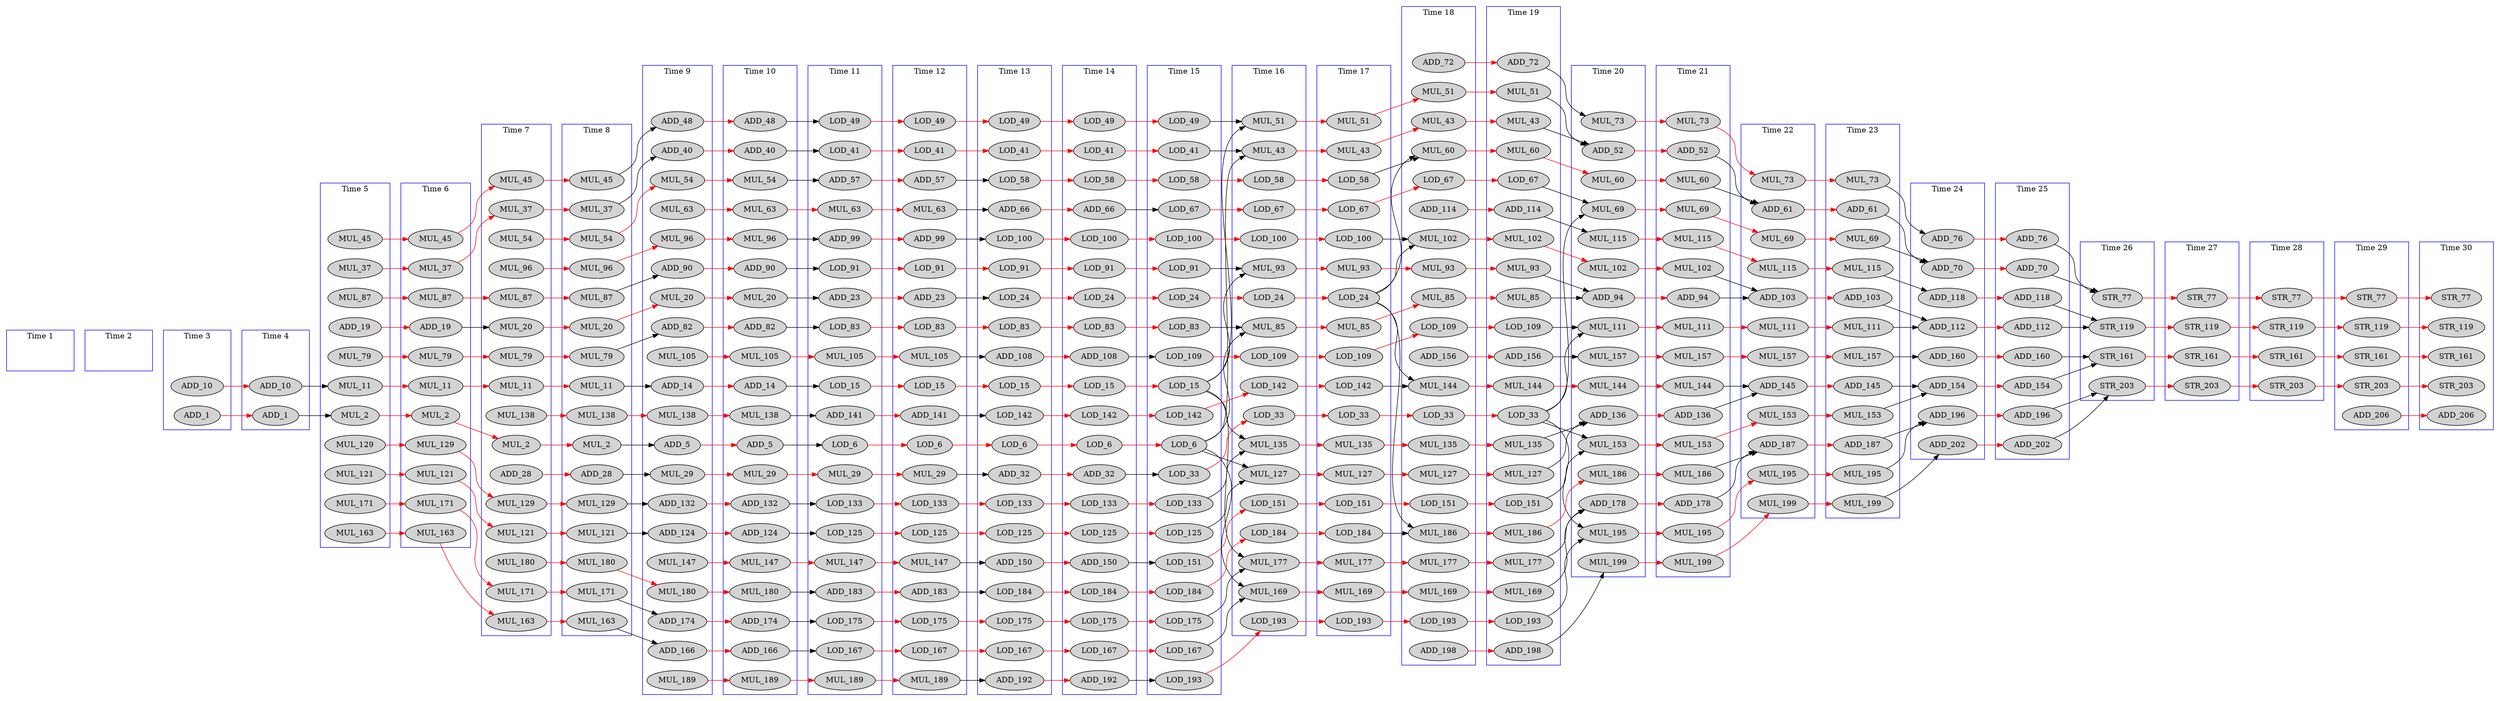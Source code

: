 digraph matmul_dfg__3 {
  rankdir = LR;
  newrank="true"
  subgraph cluster_1 {
    rank=same;
    node [style=filled];
    label = "Time 1";
    color = blue;
    pseudo_1 [style=invis];
  }
  subgraph cluster_2 {
    rank=same;
    node [style=filled];
    label = "Time 2";
    color = blue;
    pseudo_2 [style=invis];
  }
  subgraph cluster_3 {
    rank=same;
    node [style=filled];
    label = "Time 3";
    color = blue;
    pseudo_3 [style=invis];
    ADD_1_0 [label=ADD_1]
    ADD_10_0 [label=ADD_10]
  }
  subgraph cluster_4 {
    rank=same;
    node [style=filled];
    label = "Time 4";
    color = blue;
    pseudo_4 [style=invis];
    ADD_1_1 [label=ADD_1]
    ADD_10_1 [label=ADD_10]
  }
  subgraph cluster_5 {
    rank=same;
    node [style=filled];
    label = "Time 5";
    color = blue;
    pseudo_5 [style=invis];
    MUL_2_0 [label=MUL_2]
    MUL_11_0 [label=MUL_11]
    ADD_19_0 [label=ADD_19]
    MUL_37_0 [label=MUL_37]
    MUL_45_0 [label=MUL_45]
    MUL_79_0 [label=MUL_79]
    MUL_87_0 [label=MUL_87]
    MUL_121_0 [label=MUL_121]
    MUL_129_0 [label=MUL_129]
    MUL_163_0 [label=MUL_163]
    MUL_171_0 [label=MUL_171]
  }
  subgraph cluster_6 {
    rank=same;
    node [style=filled];
    label = "Time 6";
    color = blue;
    pseudo_6 [style=invis];
    MUL_2_1 [label=MUL_2]
    MUL_11_1 [label=MUL_11]
    ADD_19_1 [label=ADD_19]
    MUL_37_1 [label=MUL_37]
    MUL_45_1 [label=MUL_45]
    MUL_79_1 [label=MUL_79]
    MUL_87_1 [label=MUL_87]
    MUL_121_1 [label=MUL_121]
    MUL_129_1 [label=MUL_129]
    MUL_163_1 [label=MUL_163]
    MUL_171_1 [label=MUL_171]
  }
  subgraph cluster_7 {
    rank=same;
    node [style=filled];
    label = "Time 7";
    color = blue;
    pseudo_7 [style=invis];
    MUL_2_2 [label=MUL_2]
    MUL_11_2 [label=MUL_11]
    MUL_20_0 [label=MUL_20]
    ADD_28_0 [label=ADD_28]
    MUL_37_2 [label=MUL_37]
    MUL_45_2 [label=MUL_45]
    MUL_54_0 [label=MUL_54]
    MUL_79_2 [label=MUL_79]
    MUL_87_2 [label=MUL_87]
    MUL_96_0 [label=MUL_96]
    MUL_121_2 [label=MUL_121]
    MUL_129_2 [label=MUL_129]
    MUL_138_0 [label=MUL_138]
    MUL_163_2 [label=MUL_163]
    MUL_171_2 [label=MUL_171]
    MUL_180_0 [label=MUL_180]
  }
  subgraph cluster_8 {
    rank=same;
    node [style=filled];
    label = "Time 8";
    color = blue;
    pseudo_8 [style=invis];
    MUL_2_3 [label=MUL_2]
    MUL_11_3 [label=MUL_11]
    MUL_20_1 [label=MUL_20]
    ADD_28_1 [label=ADD_28]
    MUL_37_3 [label=MUL_37]
    MUL_45_3 [label=MUL_45]
    MUL_54_1 [label=MUL_54]
    MUL_79_3 [label=MUL_79]
    MUL_87_3 [label=MUL_87]
    MUL_96_1 [label=MUL_96]
    MUL_121_3 [label=MUL_121]
    MUL_129_3 [label=MUL_129]
    MUL_138_1 [label=MUL_138]
    MUL_163_3 [label=MUL_163]
    MUL_171_3 [label=MUL_171]
    MUL_180_1 [label=MUL_180]
  }
  subgraph cluster_9 {
    rank=same;
    node [style=filled];
    label = "Time 9";
    color = blue;
    pseudo_9 [style=invis];
    ADD_5_0 [label=ADD_5]
    ADD_14_0 [label=ADD_14]
    MUL_20_2 [label=MUL_20]
    MUL_29_0 [label=MUL_29]
    ADD_40_0 [label=ADD_40]
    ADD_48_0 [label=ADD_48]
    MUL_54_2 [label=MUL_54]
    MUL_63_0 [label=MUL_63]
    ADD_82_0 [label=ADD_82]
    ADD_90_0 [label=ADD_90]
    MUL_96_2 [label=MUL_96]
    MUL_105_0 [label=MUL_105]
    ADD_124_0 [label=ADD_124]
    ADD_132_0 [label=ADD_132]
    MUL_138_2 [label=MUL_138]
    MUL_147_0 [label=MUL_147]
    ADD_166_0 [label=ADD_166]
    ADD_174_0 [label=ADD_174]
    MUL_180_2 [label=MUL_180]
    MUL_189_0 [label=MUL_189]
  }
  subgraph cluster_10 {
    rank=same;
    node [style=filled];
    label = "Time 10";
    color = blue;
    pseudo_10 [style=invis];
    ADD_5_1 [label=ADD_5]
    ADD_14_1 [label=ADD_14]
    MUL_20_3 [label=MUL_20]
    MUL_29_1 [label=MUL_29]
    ADD_40_1 [label=ADD_40]
    ADD_48_1 [label=ADD_48]
    MUL_54_3 [label=MUL_54]
    MUL_63_1 [label=MUL_63]
    ADD_82_1 [label=ADD_82]
    ADD_90_1 [label=ADD_90]
    MUL_96_3 [label=MUL_96]
    MUL_105_1 [label=MUL_105]
    ADD_124_1 [label=ADD_124]
    ADD_132_1 [label=ADD_132]
    MUL_138_3 [label=MUL_138]
    MUL_147_1 [label=MUL_147]
    ADD_166_1 [label=ADD_166]
    ADD_174_1 [label=ADD_174]
    MUL_180_3 [label=MUL_180]
    MUL_189_1 [label=MUL_189]
  }
  subgraph cluster_11 {
    rank=same;
    node [style=filled];
    label = "Time 11";
    color = blue;
    pseudo_11 [style=invis];
    LOD_6_0 [label=LOD_6]
    LOD_15_0 [label=LOD_15]
    ADD_23_0 [label=ADD_23]
    MUL_29_2 [label=MUL_29]
    LOD_41_0 [label=LOD_41]
    LOD_49_0 [label=LOD_49]
    ADD_57_0 [label=ADD_57]
    MUL_63_2 [label=MUL_63]
    LOD_83_0 [label=LOD_83]
    LOD_91_0 [label=LOD_91]
    ADD_99_0 [label=ADD_99]
    MUL_105_2 [label=MUL_105]
    LOD_125_0 [label=LOD_125]
    LOD_133_0 [label=LOD_133]
    ADD_141_0 [label=ADD_141]
    MUL_147_2 [label=MUL_147]
    LOD_167_0 [label=LOD_167]
    LOD_175_0 [label=LOD_175]
    ADD_183_0 [label=ADD_183]
    MUL_189_2 [label=MUL_189]
  }
  subgraph cluster_12 {
    rank=same;
    node [style=filled];
    label = "Time 12";
    color = blue;
    pseudo_12 [style=invis];
    LOD_6_1 [label=LOD_6]
    LOD_15_1 [label=LOD_15]
    ADD_23_1 [label=ADD_23]
    MUL_29_3 [label=MUL_29]
    LOD_41_1 [label=LOD_41]
    LOD_49_1 [label=LOD_49]
    ADD_57_1 [label=ADD_57]
    MUL_63_3 [label=MUL_63]
    LOD_83_1 [label=LOD_83]
    LOD_91_1 [label=LOD_91]
    ADD_99_1 [label=ADD_99]
    MUL_105_3 [label=MUL_105]
    LOD_125_1 [label=LOD_125]
    LOD_133_1 [label=LOD_133]
    ADD_141_1 [label=ADD_141]
    MUL_147_3 [label=MUL_147]
    LOD_167_1 [label=LOD_167]
    LOD_175_1 [label=LOD_175]
    ADD_183_1 [label=ADD_183]
    MUL_189_3 [label=MUL_189]
  }
  subgraph cluster_13 {
    rank=same;
    node [style=filled];
    label = "Time 13";
    color = blue;
    pseudo_13 [style=invis];
    LOD_6_2 [label=LOD_6]
    LOD_15_2 [label=LOD_15]
    LOD_24_0 [label=LOD_24]
    ADD_32_0 [label=ADD_32]
    LOD_41_2 [label=LOD_41]
    LOD_49_2 [label=LOD_49]
    LOD_58_0 [label=LOD_58]
    ADD_66_0 [label=ADD_66]
    LOD_83_2 [label=LOD_83]
    LOD_91_2 [label=LOD_91]
    LOD_100_0 [label=LOD_100]
    ADD_108_0 [label=ADD_108]
    LOD_125_2 [label=LOD_125]
    LOD_133_2 [label=LOD_133]
    LOD_142_0 [label=LOD_142]
    ADD_150_0 [label=ADD_150]
    LOD_167_2 [label=LOD_167]
    LOD_175_2 [label=LOD_175]
    LOD_184_0 [label=LOD_184]
    ADD_192_0 [label=ADD_192]
  }
  subgraph cluster_14 {
    rank=same;
    node [style=filled];
    label = "Time 14";
    color = blue;
    pseudo_14 [style=invis];
    LOD_6_3 [label=LOD_6]
    LOD_15_3 [label=LOD_15]
    LOD_24_1 [label=LOD_24]
    ADD_32_1 [label=ADD_32]
    LOD_41_3 [label=LOD_41]
    LOD_49_3 [label=LOD_49]
    LOD_58_1 [label=LOD_58]
    ADD_66_1 [label=ADD_66]
    LOD_83_3 [label=LOD_83]
    LOD_91_3 [label=LOD_91]
    LOD_100_1 [label=LOD_100]
    ADD_108_1 [label=ADD_108]
    LOD_125_3 [label=LOD_125]
    LOD_133_3 [label=LOD_133]
    LOD_142_1 [label=LOD_142]
    ADD_150_1 [label=ADD_150]
    LOD_167_3 [label=LOD_167]
    LOD_175_3 [label=LOD_175]
    LOD_184_1 [label=LOD_184]
    ADD_192_1 [label=ADD_192]
  }
  subgraph cluster_15 {
    rank=same;
    node [style=filled];
    label = "Time 15";
    color = blue;
    pseudo_15 [style=invis];
    LOD_6_4 [label=LOD_6]
    LOD_15_4 [label=LOD_15]
    LOD_24_2 [label=LOD_24]
    LOD_33_0 [label=LOD_33]
    LOD_41_4 [label=LOD_41]
    LOD_49_4 [label=LOD_49]
    LOD_58_2 [label=LOD_58]
    LOD_67_0 [label=LOD_67]
    LOD_83_4 [label=LOD_83]
    LOD_91_4 [label=LOD_91]
    LOD_100_2 [label=LOD_100]
    LOD_109_0 [label=LOD_109]
    LOD_125_4 [label=LOD_125]
    LOD_133_4 [label=LOD_133]
    LOD_142_2 [label=LOD_142]
    LOD_151_0 [label=LOD_151]
    LOD_167_4 [label=LOD_167]
    LOD_175_4 [label=LOD_175]
    LOD_184_2 [label=LOD_184]
    LOD_193_0 [label=LOD_193]
  }
  subgraph cluster_16 {
    rank=same;
    node [style=filled];
    label = "Time 16";
    color = blue;
    pseudo_16 [style=invis];
    LOD_24_3 [label=LOD_24]
    LOD_33_1 [label=LOD_33]
    MUL_43_0 [label=MUL_43]
    MUL_51_0 [label=MUL_51]
    LOD_58_3 [label=LOD_58]
    LOD_67_1 [label=LOD_67]
    MUL_85_0 [label=MUL_85]
    MUL_93_0 [label=MUL_93]
    LOD_100_3 [label=LOD_100]
    LOD_109_1 [label=LOD_109]
    MUL_127_0 [label=MUL_127]
    MUL_135_0 [label=MUL_135]
    LOD_142_3 [label=LOD_142]
    LOD_151_1 [label=LOD_151]
    MUL_169_0 [label=MUL_169]
    MUL_177_0 [label=MUL_177]
    LOD_184_3 [label=LOD_184]
    LOD_193_1 [label=LOD_193]
  }
  subgraph cluster_17 {
    rank=same;
    node [style=filled];
    label = "Time 17";
    color = blue;
    pseudo_17 [style=invis];
    LOD_24_4 [label=LOD_24]
    LOD_33_2 [label=LOD_33]
    MUL_43_1 [label=MUL_43]
    MUL_51_1 [label=MUL_51]
    LOD_58_4 [label=LOD_58]
    LOD_67_2 [label=LOD_67]
    MUL_85_1 [label=MUL_85]
    MUL_93_1 [label=MUL_93]
    LOD_100_4 [label=LOD_100]
    LOD_109_2 [label=LOD_109]
    MUL_127_1 [label=MUL_127]
    MUL_135_1 [label=MUL_135]
    LOD_142_4 [label=LOD_142]
    LOD_151_2 [label=LOD_151]
    MUL_169_1 [label=MUL_169]
    MUL_177_1 [label=MUL_177]
    LOD_184_4 [label=LOD_184]
    LOD_193_2 [label=LOD_193]
  }
  subgraph cluster_18 {
    rank=same;
    node [style=filled];
    label = "Time 18";
    color = blue;
    pseudo_18 [style=invis];
    LOD_33_3 [label=LOD_33]
    MUL_43_2 [label=MUL_43]
    MUL_51_2 [label=MUL_51]
    MUL_60_0 [label=MUL_60]
    LOD_67_3 [label=LOD_67]
    ADD_72_0 [label=ADD_72]
    MUL_85_2 [label=MUL_85]
    MUL_93_2 [label=MUL_93]
    MUL_102_0 [label=MUL_102]
    LOD_109_3 [label=LOD_109]
    ADD_114_0 [label=ADD_114]
    MUL_127_2 [label=MUL_127]
    MUL_135_2 [label=MUL_135]
    MUL_144_0 [label=MUL_144]
    LOD_151_3 [label=LOD_151]
    ADD_156_0 [label=ADD_156]
    MUL_169_2 [label=MUL_169]
    MUL_177_2 [label=MUL_177]
    MUL_186_0 [label=MUL_186]
    LOD_193_3 [label=LOD_193]
    ADD_198_0 [label=ADD_198]
  }
  subgraph cluster_19 {
    rank=same;
    node [style=filled];
    label = "Time 19";
    color = blue;
    pseudo_19 [style=invis];
    LOD_33_4 [label=LOD_33]
    MUL_43_3 [label=MUL_43]
    MUL_51_3 [label=MUL_51]
    MUL_60_1 [label=MUL_60]
    LOD_67_4 [label=LOD_67]
    ADD_72_1 [label=ADD_72]
    MUL_85_3 [label=MUL_85]
    MUL_93_3 [label=MUL_93]
    MUL_102_1 [label=MUL_102]
    LOD_109_4 [label=LOD_109]
    ADD_114_1 [label=ADD_114]
    MUL_127_3 [label=MUL_127]
    MUL_135_3 [label=MUL_135]
    MUL_144_1 [label=MUL_144]
    LOD_151_4 [label=LOD_151]
    ADD_156_1 [label=ADD_156]
    MUL_169_3 [label=MUL_169]
    MUL_177_3 [label=MUL_177]
    MUL_186_1 [label=MUL_186]
    LOD_193_4 [label=LOD_193]
    ADD_198_1 [label=ADD_198]
  }
  subgraph cluster_20 {
    rank=same;
    node [style=filled];
    label = "Time 20";
    color = blue;
    pseudo_20 [style=invis];
    ADD_52_0 [label=ADD_52]
    MUL_60_2 [label=MUL_60]
    MUL_69_0 [label=MUL_69]
    MUL_73_0 [label=MUL_73]
    ADD_94_0 [label=ADD_94]
    MUL_102_2 [label=MUL_102]
    MUL_111_0 [label=MUL_111]
    MUL_115_0 [label=MUL_115]
    ADD_136_0 [label=ADD_136]
    MUL_144_2 [label=MUL_144]
    MUL_153_0 [label=MUL_153]
    MUL_157_0 [label=MUL_157]
    ADD_178_0 [label=ADD_178]
    MUL_186_2 [label=MUL_186]
    MUL_195_0 [label=MUL_195]
    MUL_199_0 [label=MUL_199]
  }
  subgraph cluster_21 {
    rank=same;
    node [style=filled];
    label = "Time 21";
    color = blue;
    pseudo_21 [style=invis];
    ADD_52_1 [label=ADD_52]
    MUL_60_3 [label=MUL_60]
    MUL_69_1 [label=MUL_69]
    MUL_73_1 [label=MUL_73]
    ADD_94_1 [label=ADD_94]
    MUL_102_3 [label=MUL_102]
    MUL_111_1 [label=MUL_111]
    MUL_115_1 [label=MUL_115]
    ADD_136_1 [label=ADD_136]
    MUL_144_3 [label=MUL_144]
    MUL_153_1 [label=MUL_153]
    MUL_157_1 [label=MUL_157]
    ADD_178_1 [label=ADD_178]
    MUL_186_3 [label=MUL_186]
    MUL_195_1 [label=MUL_195]
    MUL_199_1 [label=MUL_199]
  }
  subgraph cluster_22 {
    rank=same;
    node [style=filled];
    label = "Time 22";
    color = blue;
    pseudo_22 [style=invis];
    ADD_61_0 [label=ADD_61]
    MUL_69_2 [label=MUL_69]
    MUL_73_2 [label=MUL_73]
    ADD_103_0 [label=ADD_103]
    MUL_111_2 [label=MUL_111]
    MUL_115_2 [label=MUL_115]
    ADD_145_0 [label=ADD_145]
    MUL_153_2 [label=MUL_153]
    MUL_157_2 [label=MUL_157]
    ADD_187_0 [label=ADD_187]
    MUL_195_2 [label=MUL_195]
    MUL_199_2 [label=MUL_199]
  }
  subgraph cluster_23 {
    rank=same;
    node [style=filled];
    label = "Time 23";
    color = blue;
    pseudo_23 [style=invis];
    ADD_61_1 [label=ADD_61]
    MUL_69_3 [label=MUL_69]
    MUL_73_3 [label=MUL_73]
    ADD_103_1 [label=ADD_103]
    MUL_111_3 [label=MUL_111]
    MUL_115_3 [label=MUL_115]
    ADD_145_1 [label=ADD_145]
    MUL_153_3 [label=MUL_153]
    MUL_157_3 [label=MUL_157]
    ADD_187_1 [label=ADD_187]
    MUL_195_3 [label=MUL_195]
    MUL_199_3 [label=MUL_199]
  }
  subgraph cluster_24 {
    rank=same;
    node [style=filled];
    label = "Time 24";
    color = blue;
    pseudo_24 [style=invis];
    ADD_70_0 [label=ADD_70]
    ADD_76_0 [label=ADD_76]
    ADD_112_0 [label=ADD_112]
    ADD_118_0 [label=ADD_118]
    ADD_154_0 [label=ADD_154]
    ADD_160_0 [label=ADD_160]
    ADD_196_0 [label=ADD_196]
    ADD_202_0 [label=ADD_202]
  }
  subgraph cluster_25 {
    rank=same;
    node [style=filled];
    label = "Time 25";
    color = blue;
    pseudo_25 [style=invis];
    ADD_70_1 [label=ADD_70]
    ADD_76_1 [label=ADD_76]
    ADD_112_1 [label=ADD_112]
    ADD_118_1 [label=ADD_118]
    ADD_154_1 [label=ADD_154]
    ADD_160_1 [label=ADD_160]
    ADD_196_1 [label=ADD_196]
    ADD_202_1 [label=ADD_202]
  }
  subgraph cluster_26 {
    rank=same;
    node [style=filled];
    label = "Time 26";
    color = blue;
    pseudo_26 [style=invis];
    STR_77_0 [label=STR_77]
    STR_119_0 [label=STR_119]
    STR_161_0 [label=STR_161]
    STR_203_0 [label=STR_203]
  }
  subgraph cluster_27 {
    rank=same;
    node [style=filled];
    label = "Time 27";
    color = blue;
    pseudo_27 [style=invis];
    STR_77_1 [label=STR_77]
    STR_119_1 [label=STR_119]
    STR_161_1 [label=STR_161]
    STR_203_1 [label=STR_203]
  }
  subgraph cluster_28 {
    rank=same;
    node [style=filled];
    label = "Time 28";
    color = blue;
    pseudo_28 [style=invis];
    STR_77_2 [label=STR_77]
    STR_119_2 [label=STR_119]
    STR_161_2 [label=STR_161]
    STR_203_2 [label=STR_203]
  }
  subgraph cluster_29 {
    rank=same;
    node [style=filled];
    label = "Time 29";
    color = blue;
    pseudo_29 [style=invis];
    STR_77_3 [label=STR_77]
    STR_119_3 [label=STR_119]
    STR_161_3 [label=STR_161]
    STR_203_3 [label=STR_203]
    ADD_206_0 [label=ADD_206]
  }
  subgraph cluster_30 {
    rank=same;
    node [style=filled];
    label = "Time 30";
    color = blue;
    pseudo_30 [style=invis];
    STR_77_4 [label=STR_77]
    STR_119_4 [label=STR_119]
    STR_161_4 [label=STR_161]
    STR_203_4 [label=STR_203]
    ADD_206_1 [label=ADD_206]
  }
    pseudo_1->pseudo_2 [style=invis];
    pseudo_2->pseudo_3 [style=invis];
    pseudo_3->pseudo_4 [style=invis];
    pseudo_4->pseudo_5 [style=invis];
    pseudo_5->pseudo_6 [style=invis];
    pseudo_6->pseudo_7 [style=invis];
    pseudo_7->pseudo_8 [style=invis];
    pseudo_8->pseudo_9 [style=invis];
    pseudo_9->pseudo_10 [style=invis];
    pseudo_10->pseudo_11 [style=invis];
    pseudo_11->pseudo_12 [style=invis];
    pseudo_12->pseudo_13 [style=invis];
    pseudo_13->pseudo_14 [style=invis];
    pseudo_14->pseudo_15 [style=invis];
    pseudo_15->pseudo_16 [style=invis];
    pseudo_16->pseudo_17 [style=invis];
    pseudo_17->pseudo_18 [style=invis];
    pseudo_18->pseudo_19 [style=invis];
    pseudo_19->pseudo_20 [style=invis];
    pseudo_20->pseudo_21 [style=invis];
    pseudo_21->pseudo_22 [style=invis];
    pseudo_22->pseudo_23 [style=invis];
    pseudo_23->pseudo_24 [style=invis];
    pseudo_24->pseudo_25 [style=invis];
    pseudo_25->pseudo_26 [style=invis];
    pseudo_26->pseudo_27 [style=invis];
    pseudo_27->pseudo_28 [style=invis];
    pseudo_28->pseudo_29 [style=invis];
    pseudo_29->pseudo_30 [style=invis];
    ADD_1_0 -> ADD_1_1 [color=red];
    MUL_2_0 -> MUL_2_1 [color=red];
    MUL_2_1 -> MUL_2_2 [color=red];
    MUL_2_2 -> MUL_2_3 [color=red];
    ADD_5_0 -> ADD_5_1 [color=red];
    LOD_6_0 -> LOD_6_1 [color=red];
    LOD_6_1 -> LOD_6_2 [color=red];
    LOD_6_2 -> LOD_6_3 [color=red];
    LOD_6_3 -> LOD_6_4 [color=red];
    ADD_10_0 -> ADD_10_1 [color=red];
    MUL_11_0 -> MUL_11_1 [color=red];
    MUL_11_1 -> MUL_11_2 [color=red];
    MUL_11_2 -> MUL_11_3 [color=red];
    ADD_14_0 -> ADD_14_1 [color=red];
    LOD_15_0 -> LOD_15_1 [color=red];
    LOD_15_1 -> LOD_15_2 [color=red];
    LOD_15_2 -> LOD_15_3 [color=red];
    LOD_15_3 -> LOD_15_4 [color=red];
    ADD_19_0 -> ADD_19_1 [color=red];
    MUL_20_0 -> MUL_20_1 [color=red];
    MUL_20_1 -> MUL_20_2 [color=red];
    MUL_20_2 -> MUL_20_3 [color=red];
    ADD_23_0 -> ADD_23_1 [color=red];
    LOD_24_0 -> LOD_24_1 [color=red];
    LOD_24_1 -> LOD_24_2 [color=red];
    LOD_24_2 -> LOD_24_3 [color=red];
    LOD_24_3 -> LOD_24_4 [color=red];
    ADD_28_0 -> ADD_28_1 [color=red];
    MUL_29_0 -> MUL_29_1 [color=red];
    MUL_29_1 -> MUL_29_2 [color=red];
    MUL_29_2 -> MUL_29_3 [color=red];
    ADD_32_0 -> ADD_32_1 [color=red];
    LOD_33_0 -> LOD_33_1 [color=red];
    LOD_33_1 -> LOD_33_2 [color=red];
    LOD_33_2 -> LOD_33_3 [color=red];
    LOD_33_3 -> LOD_33_4 [color=red];
    MUL_37_0 -> MUL_37_1 [color=red];
    MUL_37_1 -> MUL_37_2 [color=red];
    MUL_37_2 -> MUL_37_3 [color=red];
    ADD_40_0 -> ADD_40_1 [color=red];
    LOD_41_0 -> LOD_41_1 [color=red];
    LOD_41_1 -> LOD_41_2 [color=red];
    LOD_41_2 -> LOD_41_3 [color=red];
    LOD_41_3 -> LOD_41_4 [color=red];
    MUL_43_0 -> MUL_43_1 [color=red];
    MUL_43_1 -> MUL_43_2 [color=red];
    MUL_43_2 -> MUL_43_3 [color=red];
    MUL_45_0 -> MUL_45_1 [color=red];
    MUL_45_1 -> MUL_45_2 [color=red];
    MUL_45_2 -> MUL_45_3 [color=red];
    ADD_48_0 -> ADD_48_1 [color=red];
    LOD_49_0 -> LOD_49_1 [color=red];
    LOD_49_1 -> LOD_49_2 [color=red];
    LOD_49_2 -> LOD_49_3 [color=red];
    LOD_49_3 -> LOD_49_4 [color=red];
    MUL_51_0 -> MUL_51_1 [color=red];
    MUL_51_1 -> MUL_51_2 [color=red];
    MUL_51_2 -> MUL_51_3 [color=red];
    ADD_52_0 -> ADD_52_1 [color=red];
    MUL_54_0 -> MUL_54_1 [color=red];
    MUL_54_1 -> MUL_54_2 [color=red];
    MUL_54_2 -> MUL_54_3 [color=red];
    ADD_57_0 -> ADD_57_1 [color=red];
    LOD_58_0 -> LOD_58_1 [color=red];
    LOD_58_1 -> LOD_58_2 [color=red];
    LOD_58_2 -> LOD_58_3 [color=red];
    LOD_58_3 -> LOD_58_4 [color=red];
    MUL_60_0 -> MUL_60_1 [color=red];
    MUL_60_1 -> MUL_60_2 [color=red];
    MUL_60_2 -> MUL_60_3 [color=red];
    ADD_61_0 -> ADD_61_1 [color=red];
    MUL_63_0 -> MUL_63_1 [color=red];
    MUL_63_1 -> MUL_63_2 [color=red];
    MUL_63_2 -> MUL_63_3 [color=red];
    ADD_66_0 -> ADD_66_1 [color=red];
    LOD_67_0 -> LOD_67_1 [color=red];
    LOD_67_1 -> LOD_67_2 [color=red];
    LOD_67_2 -> LOD_67_3 [color=red];
    LOD_67_3 -> LOD_67_4 [color=red];
    MUL_69_0 -> MUL_69_1 [color=red];
    MUL_69_1 -> MUL_69_2 [color=red];
    MUL_69_2 -> MUL_69_3 [color=red];
    ADD_70_0 -> ADD_70_1 [color=red];
    ADD_72_0 -> ADD_72_1 [color=red];
    MUL_73_0 -> MUL_73_1 [color=red];
    MUL_73_1 -> MUL_73_2 [color=red];
    MUL_73_2 -> MUL_73_3 [color=red];
    ADD_76_0 -> ADD_76_1 [color=red];
    STR_77_0 -> STR_77_1 [color=red];
    STR_77_1 -> STR_77_2 [color=red];
    STR_77_2 -> STR_77_3 [color=red];
    STR_77_3 -> STR_77_4 [color=red];
    MUL_79_0 -> MUL_79_1 [color=red];
    MUL_79_1 -> MUL_79_2 [color=red];
    MUL_79_2 -> MUL_79_3 [color=red];
    ADD_82_0 -> ADD_82_1 [color=red];
    LOD_83_0 -> LOD_83_1 [color=red];
    LOD_83_1 -> LOD_83_2 [color=red];
    LOD_83_2 -> LOD_83_3 [color=red];
    LOD_83_3 -> LOD_83_4 [color=red];
    MUL_85_0 -> MUL_85_1 [color=red];
    MUL_85_1 -> MUL_85_2 [color=red];
    MUL_85_2 -> MUL_85_3 [color=red];
    MUL_87_0 -> MUL_87_1 [color=red];
    MUL_87_1 -> MUL_87_2 [color=red];
    MUL_87_2 -> MUL_87_3 [color=red];
    ADD_90_0 -> ADD_90_1 [color=red];
    LOD_91_0 -> LOD_91_1 [color=red];
    LOD_91_1 -> LOD_91_2 [color=red];
    LOD_91_2 -> LOD_91_3 [color=red];
    LOD_91_3 -> LOD_91_4 [color=red];
    MUL_93_0 -> MUL_93_1 [color=red];
    MUL_93_1 -> MUL_93_2 [color=red];
    MUL_93_2 -> MUL_93_3 [color=red];
    ADD_94_0 -> ADD_94_1 [color=red];
    MUL_96_0 -> MUL_96_1 [color=red];
    MUL_96_1 -> MUL_96_2 [color=red];
    MUL_96_2 -> MUL_96_3 [color=red];
    ADD_99_0 -> ADD_99_1 [color=red];
    LOD_100_0 -> LOD_100_1 [color=red];
    LOD_100_1 -> LOD_100_2 [color=red];
    LOD_100_2 -> LOD_100_3 [color=red];
    LOD_100_3 -> LOD_100_4 [color=red];
    MUL_102_0 -> MUL_102_1 [color=red];
    MUL_102_1 -> MUL_102_2 [color=red];
    MUL_102_2 -> MUL_102_3 [color=red];
    ADD_103_0 -> ADD_103_1 [color=red];
    MUL_105_0 -> MUL_105_1 [color=red];
    MUL_105_1 -> MUL_105_2 [color=red];
    MUL_105_2 -> MUL_105_3 [color=red];
    ADD_108_0 -> ADD_108_1 [color=red];
    LOD_109_0 -> LOD_109_1 [color=red];
    LOD_109_1 -> LOD_109_2 [color=red];
    LOD_109_2 -> LOD_109_3 [color=red];
    LOD_109_3 -> LOD_109_4 [color=red];
    MUL_111_0 -> MUL_111_1 [color=red];
    MUL_111_1 -> MUL_111_2 [color=red];
    MUL_111_2 -> MUL_111_3 [color=red];
    ADD_112_0 -> ADD_112_1 [color=red];
    ADD_114_0 -> ADD_114_1 [color=red];
    MUL_115_0 -> MUL_115_1 [color=red];
    MUL_115_1 -> MUL_115_2 [color=red];
    MUL_115_2 -> MUL_115_3 [color=red];
    ADD_118_0 -> ADD_118_1 [color=red];
    STR_119_0 -> STR_119_1 [color=red];
    STR_119_1 -> STR_119_2 [color=red];
    STR_119_2 -> STR_119_3 [color=red];
    STR_119_3 -> STR_119_4 [color=red];
    MUL_121_0 -> MUL_121_1 [color=red];
    MUL_121_1 -> MUL_121_2 [color=red];
    MUL_121_2 -> MUL_121_3 [color=red];
    ADD_124_0 -> ADD_124_1 [color=red];
    LOD_125_0 -> LOD_125_1 [color=red];
    LOD_125_1 -> LOD_125_2 [color=red];
    LOD_125_2 -> LOD_125_3 [color=red];
    LOD_125_3 -> LOD_125_4 [color=red];
    MUL_127_0 -> MUL_127_1 [color=red];
    MUL_127_1 -> MUL_127_2 [color=red];
    MUL_127_2 -> MUL_127_3 [color=red];
    MUL_129_0 -> MUL_129_1 [color=red];
    MUL_129_1 -> MUL_129_2 [color=red];
    MUL_129_2 -> MUL_129_3 [color=red];
    ADD_132_0 -> ADD_132_1 [color=red];
    LOD_133_0 -> LOD_133_1 [color=red];
    LOD_133_1 -> LOD_133_2 [color=red];
    LOD_133_2 -> LOD_133_3 [color=red];
    LOD_133_3 -> LOD_133_4 [color=red];
    MUL_135_0 -> MUL_135_1 [color=red];
    MUL_135_1 -> MUL_135_2 [color=red];
    MUL_135_2 -> MUL_135_3 [color=red];
    ADD_136_0 -> ADD_136_1 [color=red];
    MUL_138_0 -> MUL_138_1 [color=red];
    MUL_138_1 -> MUL_138_2 [color=red];
    MUL_138_2 -> MUL_138_3 [color=red];
    ADD_141_0 -> ADD_141_1 [color=red];
    LOD_142_0 -> LOD_142_1 [color=red];
    LOD_142_1 -> LOD_142_2 [color=red];
    LOD_142_2 -> LOD_142_3 [color=red];
    LOD_142_3 -> LOD_142_4 [color=red];
    MUL_144_0 -> MUL_144_1 [color=red];
    MUL_144_1 -> MUL_144_2 [color=red];
    MUL_144_2 -> MUL_144_3 [color=red];
    ADD_145_0 -> ADD_145_1 [color=red];
    MUL_147_0 -> MUL_147_1 [color=red];
    MUL_147_1 -> MUL_147_2 [color=red];
    MUL_147_2 -> MUL_147_3 [color=red];
    ADD_150_0 -> ADD_150_1 [color=red];
    LOD_151_0 -> LOD_151_1 [color=red];
    LOD_151_1 -> LOD_151_2 [color=red];
    LOD_151_2 -> LOD_151_3 [color=red];
    LOD_151_3 -> LOD_151_4 [color=red];
    MUL_153_0 -> MUL_153_1 [color=red];
    MUL_153_1 -> MUL_153_2 [color=red];
    MUL_153_2 -> MUL_153_3 [color=red];
    ADD_154_0 -> ADD_154_1 [color=red];
    ADD_156_0 -> ADD_156_1 [color=red];
    MUL_157_0 -> MUL_157_1 [color=red];
    MUL_157_1 -> MUL_157_2 [color=red];
    MUL_157_2 -> MUL_157_3 [color=red];
    ADD_160_0 -> ADD_160_1 [color=red];
    STR_161_0 -> STR_161_1 [color=red];
    STR_161_1 -> STR_161_2 [color=red];
    STR_161_2 -> STR_161_3 [color=red];
    STR_161_3 -> STR_161_4 [color=red];
    MUL_163_0 -> MUL_163_1 [color=red];
    MUL_163_1 -> MUL_163_2 [color=red];
    MUL_163_2 -> MUL_163_3 [color=red];
    ADD_166_0 -> ADD_166_1 [color=red];
    LOD_167_0 -> LOD_167_1 [color=red];
    LOD_167_1 -> LOD_167_2 [color=red];
    LOD_167_2 -> LOD_167_3 [color=red];
    LOD_167_3 -> LOD_167_4 [color=red];
    MUL_169_0 -> MUL_169_1 [color=red];
    MUL_169_1 -> MUL_169_2 [color=red];
    MUL_169_2 -> MUL_169_3 [color=red];
    MUL_171_0 -> MUL_171_1 [color=red];
    MUL_171_1 -> MUL_171_2 [color=red];
    MUL_171_2 -> MUL_171_3 [color=red];
    ADD_174_0 -> ADD_174_1 [color=red];
    LOD_175_0 -> LOD_175_1 [color=red];
    LOD_175_1 -> LOD_175_2 [color=red];
    LOD_175_2 -> LOD_175_3 [color=red];
    LOD_175_3 -> LOD_175_4 [color=red];
    MUL_177_0 -> MUL_177_1 [color=red];
    MUL_177_1 -> MUL_177_2 [color=red];
    MUL_177_2 -> MUL_177_3 [color=red];
    ADD_178_0 -> ADD_178_1 [color=red];
    MUL_180_0 -> MUL_180_1 [color=red];
    MUL_180_1 -> MUL_180_2 [color=red];
    MUL_180_2 -> MUL_180_3 [color=red];
    ADD_183_0 -> ADD_183_1 [color=red];
    LOD_184_0 -> LOD_184_1 [color=red];
    LOD_184_1 -> LOD_184_2 [color=red];
    LOD_184_2 -> LOD_184_3 [color=red];
    LOD_184_3 -> LOD_184_4 [color=red];
    MUL_186_0 -> MUL_186_1 [color=red];
    MUL_186_1 -> MUL_186_2 [color=red];
    MUL_186_2 -> MUL_186_3 [color=red];
    ADD_187_0 -> ADD_187_1 [color=red];
    MUL_189_0 -> MUL_189_1 [color=red];
    MUL_189_1 -> MUL_189_2 [color=red];
    MUL_189_2 -> MUL_189_3 [color=red];
    ADD_192_0 -> ADD_192_1 [color=red];
    LOD_193_0 -> LOD_193_1 [color=red];
    LOD_193_1 -> LOD_193_2 [color=red];
    LOD_193_2 -> LOD_193_3 [color=red];
    LOD_193_3 -> LOD_193_4 [color=red];
    MUL_195_0 -> MUL_195_1 [color=red];
    MUL_195_1 -> MUL_195_2 [color=red];
    MUL_195_2 -> MUL_195_3 [color=red];
    ADD_196_0 -> ADD_196_1 [color=red];
    ADD_198_0 -> ADD_198_1 [color=red];
    MUL_199_0 -> MUL_199_1 [color=red];
    MUL_199_1 -> MUL_199_2 [color=red];
    MUL_199_2 -> MUL_199_3 [color=red];
    ADD_202_0 -> ADD_202_1 [color=red];
    STR_203_0 -> STR_203_1 [color=red];
    STR_203_1 -> STR_203_2 [color=red];
    STR_203_2 -> STR_203_3 [color=red];
    STR_203_3 -> STR_203_4 [color=red];
    ADD_206_0 -> ADD_206_1 [color=red];
    ADD_1_1 -> MUL_2_0 [ name = 1 ];
    MUL_2_3 -> ADD_5_0 [ name = 2 ];
    ADD_5_1 -> LOD_6_0 [ name = 3 ];
    LOD_6_4 -> MUL_43_0 [ name = 4 ];
    LOD_6_4 -> MUL_85_0 [ name = 5 ];
    LOD_6_4 -> MUL_127_0 [ name = 6 ];
    LOD_6_4 -> MUL_169_0 [ name = 7 ];
    ADD_10_1 -> MUL_11_0 [ name = 9 ];
    MUL_11_3 -> ADD_14_0 [ name = 10 ];
    ADD_14_1 -> LOD_15_0 [ name = 11 ];
    LOD_15_4 -> MUL_51_0 [ name = 12 ];
    LOD_15_4 -> MUL_93_0 [ name = 13 ];
    LOD_15_4 -> MUL_135_0 [ name = 14 ];
    LOD_15_4 -> MUL_177_0 [ name = 15 ];
    ADD_19_1 -> MUL_20_0 [ name = 17 ];
    MUL_20_3 -> ADD_23_0 [ name = 18 ];
    ADD_23_1 -> LOD_24_0 [ name = 19 ];
    LOD_24_4 -> MUL_60_0 [ name = 20 ];
    LOD_24_4 -> MUL_102_0 [ name = 21 ];
    LOD_24_4 -> MUL_144_0 [ name = 22 ];
    LOD_24_4 -> MUL_186_0 [ name = 23 ];
    ADD_28_1 -> MUL_29_0 [ name = 25 ];
    MUL_29_3 -> ADD_32_0 [ name = 26 ];
    ADD_32_1 -> LOD_33_0 [ name = 27 ];
    LOD_33_4 -> MUL_69_0 [ name = 28 ];
    LOD_33_4 -> MUL_111_0 [ name = 29 ];
    LOD_33_4 -> MUL_153_0 [ name = 30 ];
    LOD_33_4 -> MUL_195_0 [ name = 31 ];
    MUL_37_3 -> ADD_40_0 [ name = 33 ];
    ADD_40_1 -> LOD_41_0 [ name = 34 ];
    LOD_41_4 -> MUL_43_0 [ name = 35 ];
    MUL_43_3 -> ADD_52_0 [ name = 36 ];
    MUL_45_3 -> ADD_48_0 [ name = 38 ];
    ADD_48_1 -> LOD_49_0 [ name = 39 ];
    LOD_49_4 -> MUL_51_0 [ name = 40 ];
    MUL_51_3 -> ADD_52_0 [ name = 41 ];
    ADD_52_1 -> ADD_61_0 [ name = 42 ];
    MUL_54_3 -> ADD_57_0 [ name = 44 ];
    ADD_57_1 -> LOD_58_0 [ name = 45 ];
    LOD_58_4 -> MUL_60_0 [ name = 46 ];
    MUL_60_3 -> ADD_61_0 [ name = 47 ];
    ADD_61_1 -> ADD_70_0 [ name = 48 ];
    MUL_63_3 -> ADD_66_0 [ name = 50 ];
    ADD_66_1 -> LOD_67_0 [ name = 51 ];
    LOD_67_4 -> MUL_69_0 [ name = 52 ];
    MUL_69_3 -> ADD_70_0 [ name = 53 ];
    ADD_70_1 -> STR_77_0 [ name = 54 ];
    ADD_72_1 -> MUL_73_0 [ name = 56 ];
    MUL_73_3 -> ADD_76_0 [ name = 57 ];
    ADD_76_1 -> STR_77_0 [ name = 58 ];
    MUL_79_3 -> ADD_82_0 [ name = 60 ];
    ADD_82_1 -> LOD_83_0 [ name = 61 ];
    LOD_83_4 -> MUL_85_0 [ name = 62 ];
    MUL_85_3 -> ADD_94_0 [ name = 63 ];
    MUL_87_3 -> ADD_90_0 [ name = 65 ];
    ADD_90_1 -> LOD_91_0 [ name = 66 ];
    LOD_91_4 -> MUL_93_0 [ name = 67 ];
    MUL_93_3 -> ADD_94_0 [ name = 68 ];
    ADD_94_1 -> ADD_103_0 [ name = 69 ];
    MUL_96_3 -> ADD_99_0 [ name = 71 ];
    ADD_99_1 -> LOD_100_0 [ name = 72 ];
    LOD_100_4 -> MUL_102_0 [ name = 73 ];
    MUL_102_3 -> ADD_103_0 [ name = 74 ];
    ADD_103_1 -> ADD_112_0 [ name = 75 ];
    MUL_105_3 -> ADD_108_0 [ name = 77 ];
    ADD_108_1 -> LOD_109_0 [ name = 78 ];
    LOD_109_4 -> MUL_111_0 [ name = 79 ];
    MUL_111_3 -> ADD_112_0 [ name = 80 ];
    ADD_112_1 -> STR_119_0 [ name = 81 ];
    ADD_114_1 -> MUL_115_0 [ name = 83 ];
    MUL_115_3 -> ADD_118_0 [ name = 84 ];
    ADD_118_1 -> STR_119_0 [ name = 85 ];
    MUL_121_3 -> ADD_124_0 [ name = 87 ];
    ADD_124_1 -> LOD_125_0 [ name = 88 ];
    LOD_125_4 -> MUL_127_0 [ name = 89 ];
    MUL_127_3 -> ADD_136_0 [ name = 90 ];
    MUL_129_3 -> ADD_132_0 [ name = 92 ];
    ADD_132_1 -> LOD_133_0 [ name = 93 ];
    LOD_133_4 -> MUL_135_0 [ name = 94 ];
    MUL_135_3 -> ADD_136_0 [ name = 95 ];
    ADD_136_1 -> ADD_145_0 [ name = 96 ];
    MUL_138_3 -> ADD_141_0 [ name = 98 ];
    ADD_141_1 -> LOD_142_0 [ name = 99 ];
    LOD_142_4 -> MUL_144_0 [ name = 100 ];
    MUL_144_3 -> ADD_145_0 [ name = 101 ];
    ADD_145_1 -> ADD_154_0 [ name = 102 ];
    MUL_147_3 -> ADD_150_0 [ name = 104 ];
    ADD_150_1 -> LOD_151_0 [ name = 105 ];
    LOD_151_4 -> MUL_153_0 [ name = 106 ];
    MUL_153_3 -> ADD_154_0 [ name = 107 ];
    ADD_154_1 -> STR_161_0 [ name = 108 ];
    ADD_156_1 -> MUL_157_0 [ name = 110 ];
    MUL_157_3 -> ADD_160_0 [ name = 111 ];
    ADD_160_1 -> STR_161_0 [ name = 112 ];
    MUL_163_3 -> ADD_166_0 [ name = 114 ];
    ADD_166_1 -> LOD_167_0 [ name = 115 ];
    LOD_167_4 -> MUL_169_0 [ name = 116 ];
    MUL_169_3 -> ADD_178_0 [ name = 117 ];
    MUL_171_3 -> ADD_174_0 [ name = 119 ];
    ADD_174_1 -> LOD_175_0 [ name = 120 ];
    LOD_175_4 -> MUL_177_0 [ name = 121 ];
    MUL_177_3 -> ADD_178_0 [ name = 122 ];
    ADD_178_1 -> ADD_187_0 [ name = 123 ];
    MUL_180_3 -> ADD_183_0 [ name = 125 ];
    ADD_183_1 -> LOD_184_0 [ name = 126 ];
    LOD_184_4 -> MUL_186_0 [ name = 127 ];
    MUL_186_3 -> ADD_187_0 [ name = 128 ];
    ADD_187_1 -> ADD_196_0 [ name = 129 ];
    MUL_189_3 -> ADD_192_0 [ name = 131 ];
    ADD_192_1 -> LOD_193_0 [ name = 132 ];
    LOD_193_4 -> MUL_195_0 [ name = 133 ];
    MUL_195_3 -> ADD_196_0 [ name = 134 ];
    ADD_196_1 -> STR_203_0 [ name = 135 ];
    ADD_198_1 -> MUL_199_0 [ name = 137 ];
    MUL_199_3 -> ADD_202_0 [ name = 138 ];
    ADD_202_1 -> STR_203_0 [ name = 139 ];
}